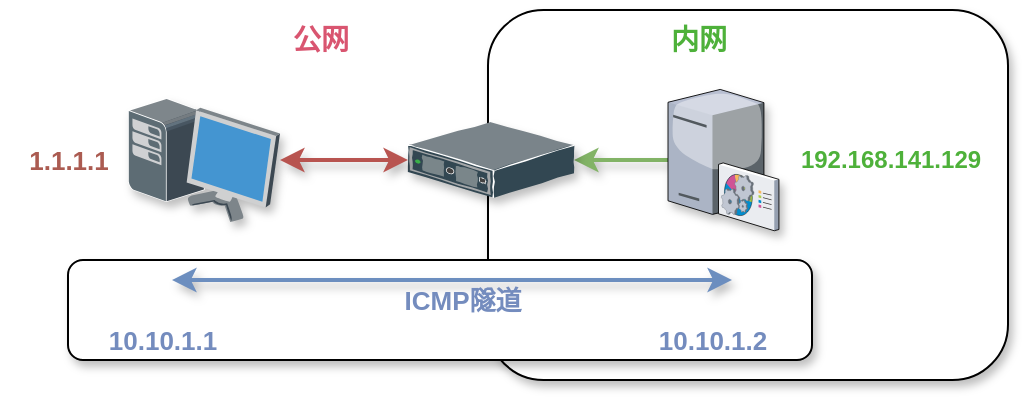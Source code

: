 <mxfile version="14.1.5" type="device"><diagram id="aAEfqS2sq5v0j8vHI_K6" name="Page-1"><mxGraphModel dx="749" dy="666" grid="1" gridSize="10" guides="1" tooltips="1" connect="1" arrows="1" fold="1" page="1" pageScale="1" pageWidth="827" pageHeight="1169" math="0" shadow="0"><root><mxCell id="0"/><mxCell id="1" parent="0"/><mxCell id="4Cg5-j11dDlmtCIMopgs-2" value="" style="rounded=1;whiteSpace=wrap;html=1;shadow=1;glass=0;sketch=0;" vertex="1" parent="1"><mxGeometry x="290" y="464.99" width="260" height="185.01" as="geometry"/></mxCell><mxCell id="4Cg5-j11dDlmtCIMopgs-13" value="" style="rounded=1;whiteSpace=wrap;html=1;shadow=1;glass=0;sketch=0;fontSize=13;fontColor=#748cbe;" vertex="1" parent="1"><mxGeometry x="80" y="590" width="372" height="50" as="geometry"/></mxCell><mxCell id="v7dRGCv-wE1mmLC6ORjH-1" value="" style="shadow=1;dashed=0;html=1;labelPosition=center;verticalLabelPosition=bottom;verticalAlign=top;align=center;outlineConnect=0;shape=mxgraph.veeam.3d.workstation;" parent="1" vertex="1"><mxGeometry x="110" y="509.0" width="76" height="62" as="geometry"/></mxCell><mxCell id="4Cg5-j11dDlmtCIMopgs-3" value="" style="edgeStyle=orthogonalEdgeStyle;rounded=0;orthogonalLoop=1;jettySize=auto;html=1;fillColor=#d5e8d4;strokeColor=#82b366;strokeWidth=2;shadow=1;" edge="1" parent="1" source="v7dRGCv-wE1mmLC6ORjH-3" target="v7dRGCv-wE1mmLC6ORjH-15"><mxGeometry relative="1" as="geometry"/></mxCell><mxCell id="v7dRGCv-wE1mmLC6ORjH-3" value="" style="verticalLabelPosition=bottom;aspect=fixed;html=1;verticalAlign=top;strokeColor=none;align=center;outlineConnect=0;shape=mxgraph.citrix.command_center;shadow=1;" parent="1" vertex="1"><mxGeometry x="380" y="504.71" width="55.5" height="70.57" as="geometry"/></mxCell><mxCell id="v7dRGCv-wE1mmLC6ORjH-12" value="内网" style="text;html=1;align=center;verticalAlign=middle;resizable=0;points=[];autosize=1;fontStyle=1;fontSize=14;fontColor=#4EB13A;shadow=1;" parent="1" vertex="1"><mxGeometry x="375" y="470" width="40" height="20" as="geometry"/></mxCell><mxCell id="v7dRGCv-wE1mmLC6ORjH-15" value="" style="shadow=1;dashed=0;html=1;labelPosition=center;verticalLabelPosition=bottom;verticalAlign=top;align=center;outlineConnect=0;shape=mxgraph.veeam.3d.switch;rounded=1;glass=1;comic=1;fillColor=#D95570;fontSize=14;fontColor=#D95570;" parent="1" vertex="1"><mxGeometry x="250" y="521" width="83" height="38" as="geometry"/></mxCell><mxCell id="v7dRGCv-wE1mmLC6ORjH-24" value="&lt;b&gt;公网&lt;/b&gt;" style="text;html=1;align=center;verticalAlign=middle;resizable=0;points=[];autosize=1;fontSize=14;fontColor=#D95570;shadow=1;" parent="1" vertex="1"><mxGeometry x="186" y="470" width="40" height="20" as="geometry"/></mxCell><mxCell id="v7dRGCv-wE1mmLC6ORjH-26" value="&lt;font color=&quot;#4eb13a&quot;&gt;192.168.141.129&lt;/font&gt;" style="text;html=1;align=center;verticalAlign=middle;resizable=0;points=[];autosize=1;fontSize=12;fontColor=#D95570;fontStyle=1;shadow=1;" parent="1" vertex="1"><mxGeometry x="435.5" y="530" width="110" height="20" as="geometry"/></mxCell><mxCell id="4Cg5-j11dDlmtCIMopgs-5" value="" style="endArrow=classic;startArrow=classic;html=1;fillColor=#f8cecc;strokeColor=#b85450;strokeWidth=2;shadow=1;" edge="1" parent="1" source="v7dRGCv-wE1mmLC6ORjH-1" target="v7dRGCv-wE1mmLC6ORjH-15"><mxGeometry width="50" height="50" relative="1" as="geometry"><mxPoint x="210" y="520" as="sourcePoint"/><mxPoint x="260" y="470" as="targetPoint"/></mxGeometry></mxCell><mxCell id="4Cg5-j11dDlmtCIMopgs-7" value="1.1.1.1" style="text;html=1;align=center;verticalAlign=middle;resizable=0;points=[];autosize=1;fontColor=#ab5b51;fontSize=13;fontStyle=1;shadow=1;" vertex="1" parent="1"><mxGeometry x="50" y="529.99" width="60" height="20" as="geometry"/></mxCell><mxCell id="4Cg5-j11dDlmtCIMopgs-8" value="" style="endArrow=classic;startArrow=classic;html=1;strokeWidth=2;fontSize=13;fontColor=#ab5b51;fillColor=#dae8fc;strokeColor=#6c8ebf;shadow=1;" edge="1" parent="1"><mxGeometry width="50" height="50" relative="1" as="geometry"><mxPoint x="132" y="600" as="sourcePoint"/><mxPoint x="412" y="600" as="targetPoint"/></mxGeometry></mxCell><mxCell id="4Cg5-j11dDlmtCIMopgs-10" value="10.10.1.1" style="text;html=1;align=center;verticalAlign=middle;resizable=0;points=[];autosize=1;fontSize=13;fontColor=#748cbe;fontStyle=1;shadow=1;" vertex="1" parent="1"><mxGeometry x="92" y="620" width="70" height="20" as="geometry"/></mxCell><mxCell id="4Cg5-j11dDlmtCIMopgs-11" value="10.10.1.2" style="text;html=1;align=center;verticalAlign=middle;resizable=0;points=[];autosize=1;fontSize=13;fontColor=#748cbe;fontStyle=1;shadow=1;" vertex="1" parent="1"><mxGeometry x="367" y="620" width="70" height="20" as="geometry"/></mxCell><mxCell id="4Cg5-j11dDlmtCIMopgs-12" value="ICMP隧道" style="text;html=1;align=center;verticalAlign=middle;resizable=0;points=[];autosize=1;fontSize=13;fontColor=#748cbe;fontStyle=1;shadow=1;" vertex="1" parent="1"><mxGeometry x="242" y="600" width="70" height="20" as="geometry"/></mxCell></root></mxGraphModel></diagram></mxfile>